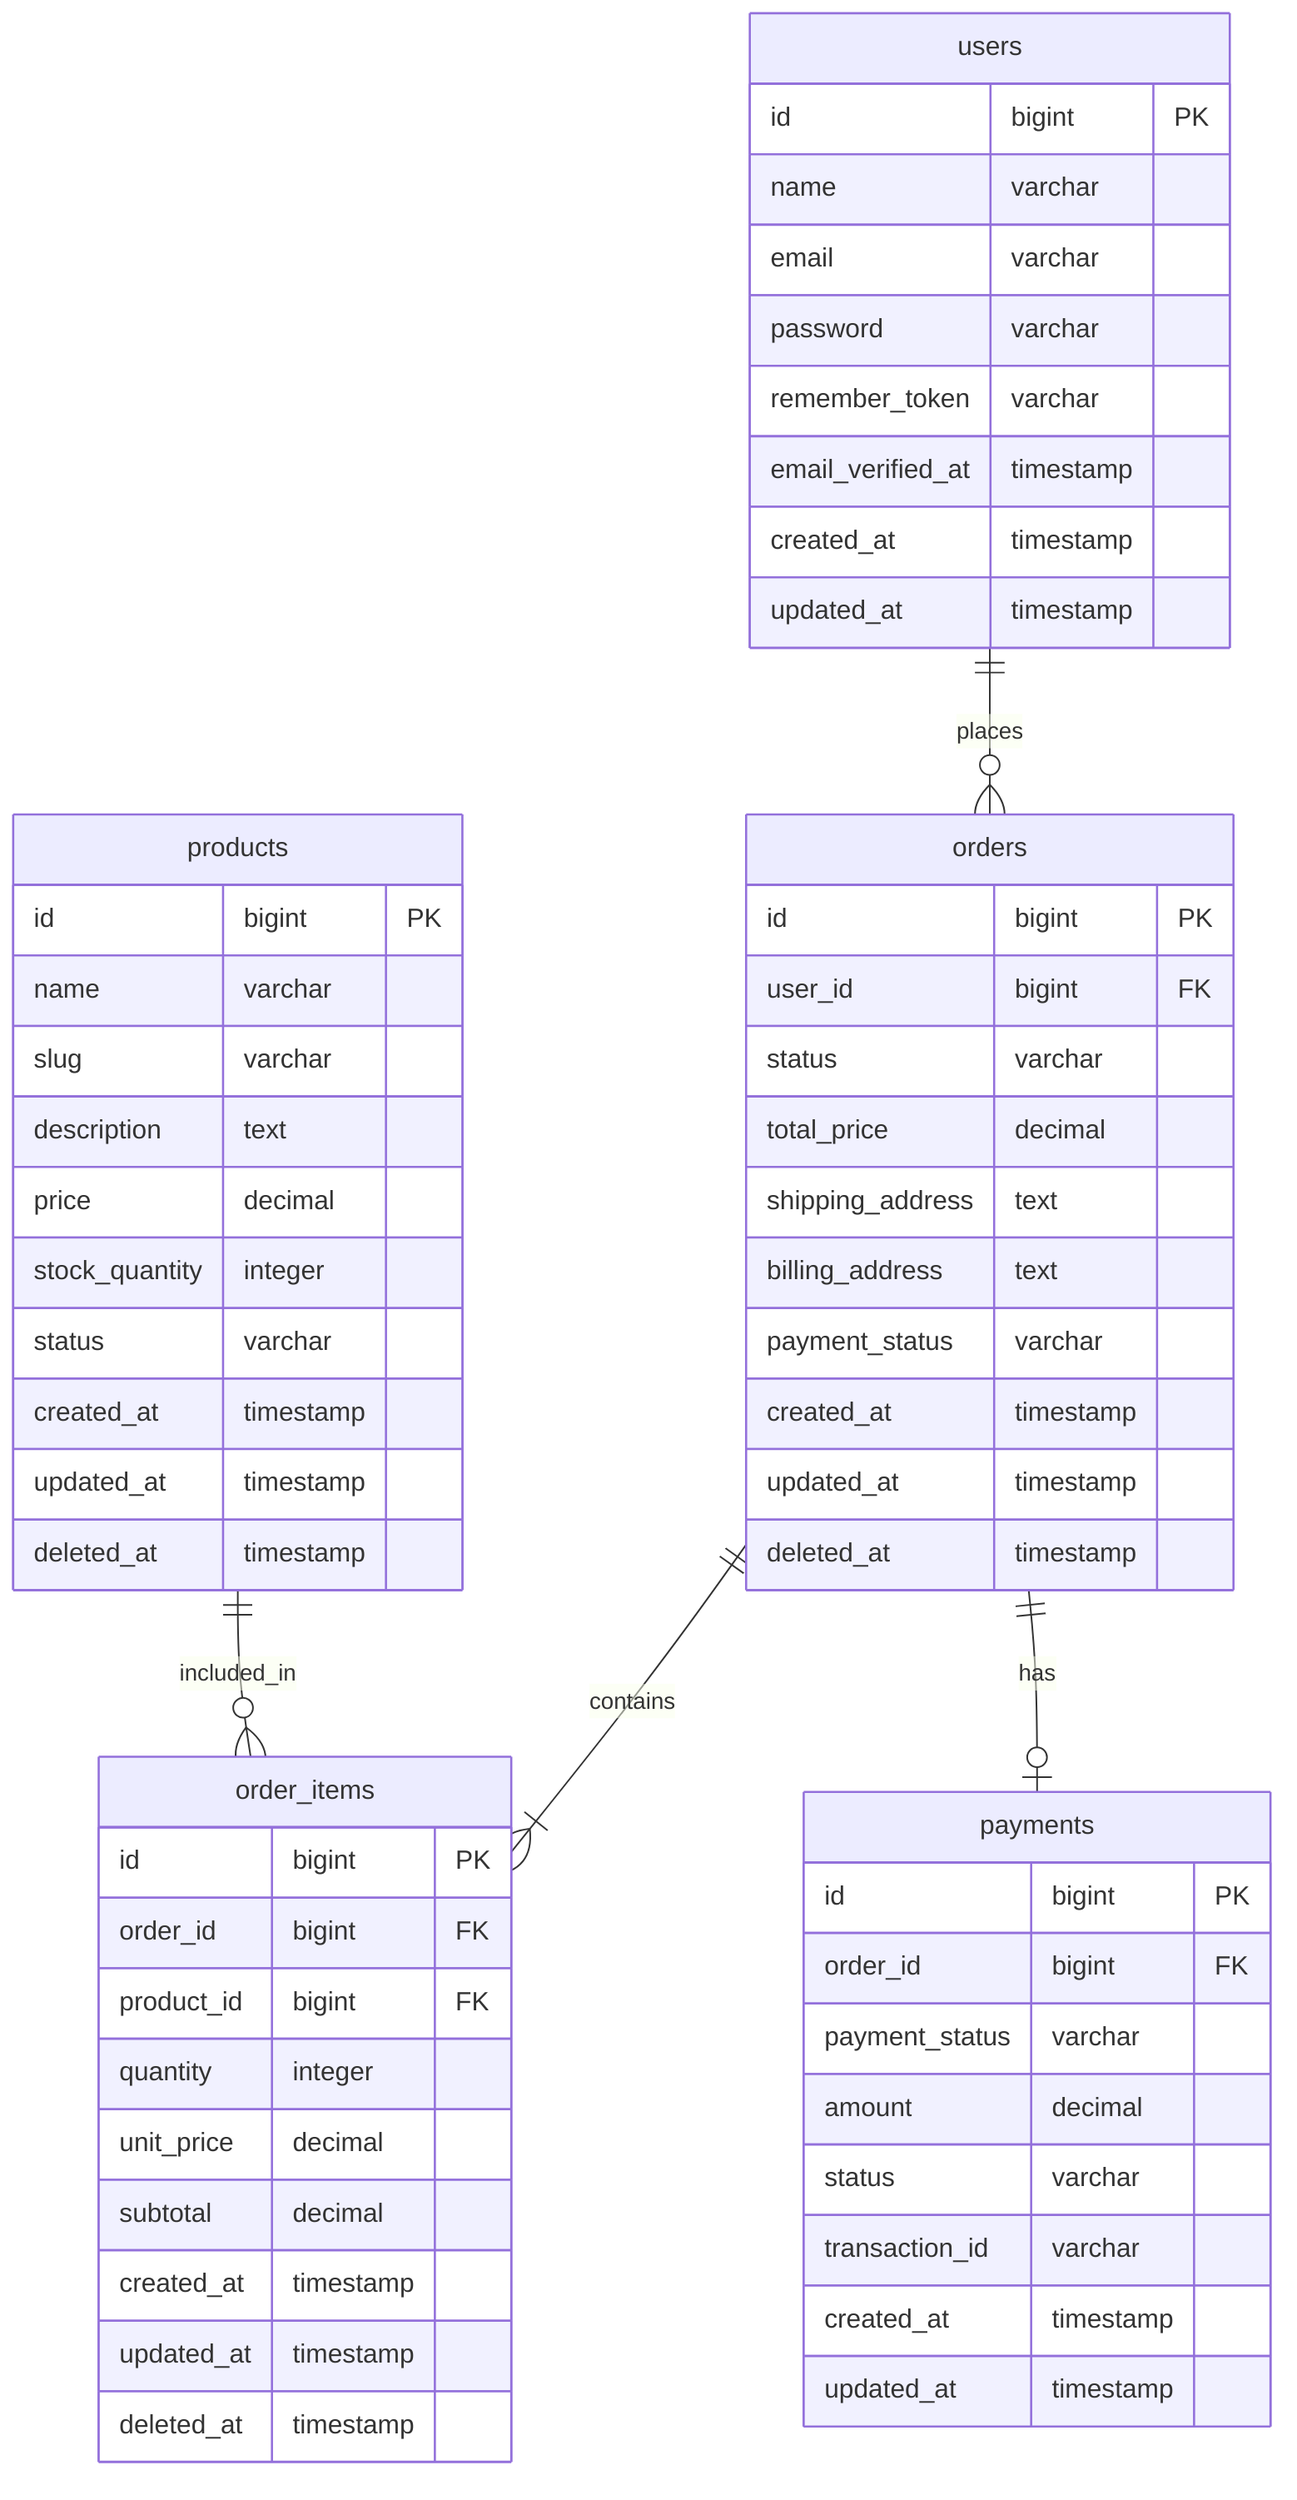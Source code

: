 erDiagram
    users {
        id bigint PK
        name varchar
        email varchar
        password varchar
        remember_token varchar
        email_verified_at timestamp
        created_at timestamp
        updated_at timestamp
    }
    
    products {
        id bigint PK
        name varchar
        slug varchar
        description text
        price decimal
        stock_quantity integer
        status varchar
        created_at timestamp
        updated_at timestamp
        deleted_at timestamp
    }
    
    orders {
        id bigint PK
        user_id bigint FK
        status varchar
        total_price decimal
        shipping_address text
        billing_address text
        payment_status varchar
        created_at timestamp
        updated_at timestamp
        deleted_at timestamp
    }
    
    order_items {
        id bigint PK
        order_id bigint FK
        product_id bigint FK
        quantity integer
        unit_price decimal
        subtotal decimal
        created_at timestamp
        updated_at timestamp
        deleted_at timestamp
    }
    
    payments {
        id bigint PK
        order_id bigint FK
        payment_status varchar
        amount decimal
        status varchar
        transaction_id varchar
        created_at timestamp
        updated_at timestamp
    }

    users ||--o{ orders : places
    orders ||--|{ order_items : contains
    orders ||--o| payments : has
    products ||--o{ order_items : included_in